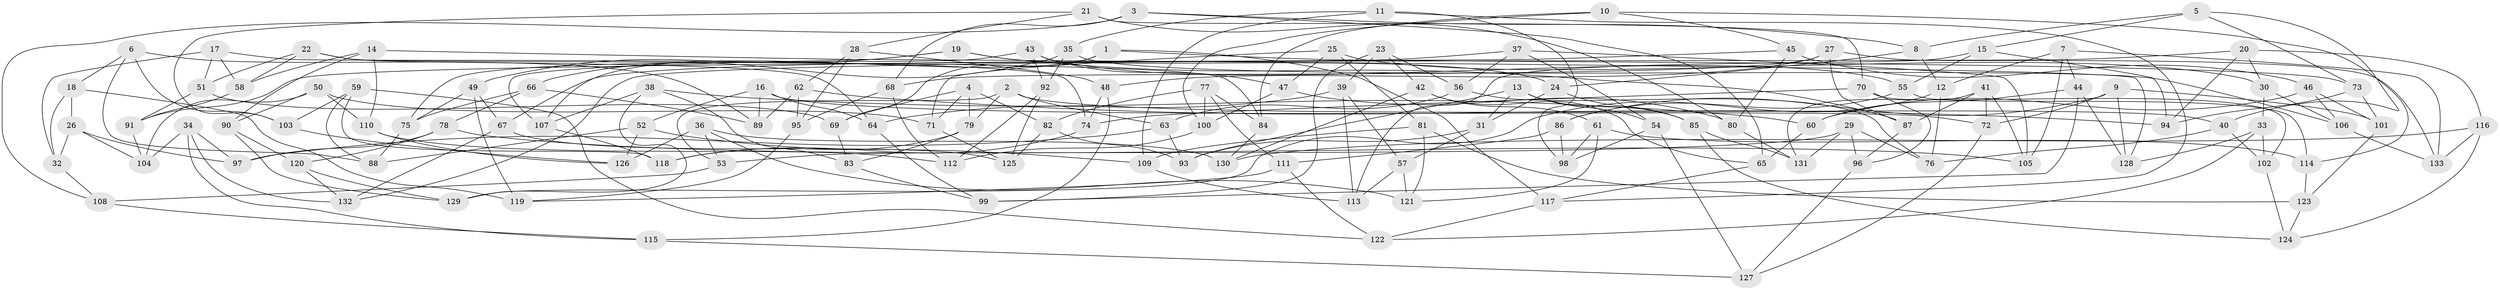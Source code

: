 // coarse degree distribution, {9: 0.21951219512195122, 6: 0.24390243902439024, 11: 0.04878048780487805, 8: 0.12195121951219512, 5: 0.07317073170731707, 12: 0.024390243902439025, 7: 0.0975609756097561, 3: 0.0975609756097561, 4: 0.07317073170731707}
// Generated by graph-tools (version 1.1) at 2025/53/03/04/25 22:53:34]
// undirected, 133 vertices, 266 edges
graph export_dot {
  node [color=gray90,style=filled];
  1;
  2;
  3;
  4;
  5;
  6;
  7;
  8;
  9;
  10;
  11;
  12;
  13;
  14;
  15;
  16;
  17;
  18;
  19;
  20;
  21;
  22;
  23;
  24;
  25;
  26;
  27;
  28;
  29;
  30;
  31;
  32;
  33;
  34;
  35;
  36;
  37;
  38;
  39;
  40;
  41;
  42;
  43;
  44;
  45;
  46;
  47;
  48;
  49;
  50;
  51;
  52;
  53;
  54;
  55;
  56;
  57;
  58;
  59;
  60;
  61;
  62;
  63;
  64;
  65;
  66;
  67;
  68;
  69;
  70;
  71;
  72;
  73;
  74;
  75;
  76;
  77;
  78;
  79;
  80;
  81;
  82;
  83;
  84;
  85;
  86;
  87;
  88;
  89;
  90;
  91;
  92;
  93;
  94;
  95;
  96;
  97;
  98;
  99;
  100;
  101;
  102;
  103;
  104;
  105;
  106;
  107;
  108;
  109;
  110;
  111;
  112;
  113;
  114;
  115;
  116;
  117;
  118;
  119;
  120;
  121;
  122;
  123;
  124;
  125;
  126;
  127;
  128;
  129;
  130;
  131;
  132;
  133;
  1 -- 73;
  1 -- 117;
  1 -- 107;
  1 -- 69;
  2 -- 79;
  2 -- 53;
  2 -- 63;
  2 -- 40;
  3 -- 8;
  3 -- 65;
  3 -- 68;
  3 -- 108;
  4 -- 69;
  4 -- 71;
  4 -- 82;
  4 -- 79;
  5 -- 73;
  5 -- 40;
  5 -- 15;
  5 -- 8;
  6 -- 88;
  6 -- 103;
  6 -- 18;
  6 -- 89;
  7 -- 44;
  7 -- 12;
  7 -- 133;
  7 -- 105;
  8 -- 12;
  8 -- 24;
  9 -- 101;
  9 -- 72;
  9 -- 128;
  9 -- 86;
  10 -- 45;
  10 -- 84;
  10 -- 100;
  10 -- 114;
  11 -- 117;
  11 -- 109;
  11 -- 35;
  11 -- 98;
  12 -- 129;
  12 -- 76;
  13 -- 85;
  13 -- 93;
  13 -- 54;
  13 -- 31;
  14 -- 58;
  14 -- 90;
  14 -- 128;
  14 -- 110;
  15 -- 113;
  15 -- 55;
  15 -- 94;
  16 -- 72;
  16 -- 52;
  16 -- 64;
  16 -- 89;
  17 -- 74;
  17 -- 51;
  17 -- 32;
  17 -- 58;
  18 -- 32;
  18 -- 119;
  18 -- 26;
  19 -- 24;
  19 -- 49;
  19 -- 87;
  19 -- 107;
  20 -- 30;
  20 -- 94;
  20 -- 91;
  20 -- 116;
  21 -- 28;
  21 -- 80;
  21 -- 103;
  21 -- 70;
  22 -- 58;
  22 -- 51;
  22 -- 64;
  22 -- 84;
  23 -- 56;
  23 -- 99;
  23 -- 39;
  23 -- 42;
  24 -- 85;
  24 -- 31;
  25 -- 47;
  25 -- 71;
  25 -- 81;
  25 -- 30;
  26 -- 104;
  26 -- 97;
  26 -- 32;
  27 -- 133;
  27 -- 48;
  27 -- 87;
  27 -- 68;
  28 -- 62;
  28 -- 48;
  28 -- 95;
  29 -- 96;
  29 -- 131;
  29 -- 76;
  29 -- 53;
  30 -- 33;
  30 -- 106;
  31 -- 57;
  31 -- 93;
  32 -- 108;
  33 -- 128;
  33 -- 102;
  33 -- 122;
  34 -- 104;
  34 -- 115;
  34 -- 97;
  34 -- 132;
  35 -- 106;
  35 -- 66;
  35 -- 92;
  36 -- 130;
  36 -- 53;
  36 -- 126;
  36 -- 121;
  37 -- 105;
  37 -- 56;
  37 -- 67;
  37 -- 54;
  38 -- 129;
  38 -- 83;
  38 -- 107;
  38 -- 60;
  39 -- 113;
  39 -- 57;
  39 -- 64;
  40 -- 76;
  40 -- 102;
  41 -- 87;
  41 -- 72;
  41 -- 105;
  41 -- 131;
  42 -- 61;
  42 -- 65;
  42 -- 130;
  43 -- 47;
  43 -- 92;
  43 -- 55;
  43 -- 75;
  44 -- 99;
  44 -- 128;
  44 -- 60;
  45 -- 80;
  45 -- 46;
  45 -- 132;
  46 -- 101;
  46 -- 60;
  46 -- 106;
  47 -- 80;
  47 -- 100;
  48 -- 115;
  48 -- 74;
  49 -- 75;
  49 -- 67;
  49 -- 119;
  50 -- 71;
  50 -- 90;
  50 -- 104;
  50 -- 110;
  51 -- 69;
  51 -- 91;
  52 -- 88;
  52 -- 109;
  52 -- 126;
  53 -- 108;
  54 -- 127;
  54 -- 98;
  55 -- 86;
  55 -- 114;
  56 -- 76;
  56 -- 63;
  57 -- 121;
  57 -- 113;
  58 -- 91;
  59 -- 88;
  59 -- 118;
  59 -- 122;
  59 -- 103;
  60 -- 65;
  61 -- 114;
  61 -- 121;
  61 -- 98;
  62 -- 95;
  62 -- 94;
  62 -- 89;
  63 -- 93;
  63 -- 97;
  64 -- 99;
  65 -- 117;
  66 -- 89;
  66 -- 75;
  66 -- 78;
  67 -- 132;
  67 -- 125;
  68 -- 95;
  68 -- 112;
  69 -- 83;
  70 -- 102;
  70 -- 74;
  70 -- 96;
  71 -- 125;
  72 -- 127;
  73 -- 94;
  73 -- 101;
  74 -- 118;
  75 -- 88;
  77 -- 111;
  77 -- 82;
  77 -- 84;
  77 -- 100;
  78 -- 105;
  78 -- 120;
  78 -- 97;
  79 -- 118;
  79 -- 83;
  80 -- 131;
  81 -- 123;
  81 -- 109;
  81 -- 121;
  82 -- 125;
  82 -- 93;
  83 -- 99;
  84 -- 130;
  85 -- 124;
  85 -- 131;
  86 -- 98;
  86 -- 111;
  87 -- 96;
  90 -- 120;
  90 -- 129;
  91 -- 104;
  92 -- 112;
  92 -- 125;
  95 -- 119;
  96 -- 127;
  100 -- 112;
  101 -- 123;
  102 -- 124;
  103 -- 126;
  106 -- 133;
  107 -- 118;
  108 -- 115;
  109 -- 113;
  110 -- 112;
  110 -- 126;
  111 -- 119;
  111 -- 122;
  114 -- 123;
  115 -- 127;
  116 -- 133;
  116 -- 124;
  116 -- 130;
  117 -- 122;
  120 -- 129;
  120 -- 132;
  123 -- 124;
}
